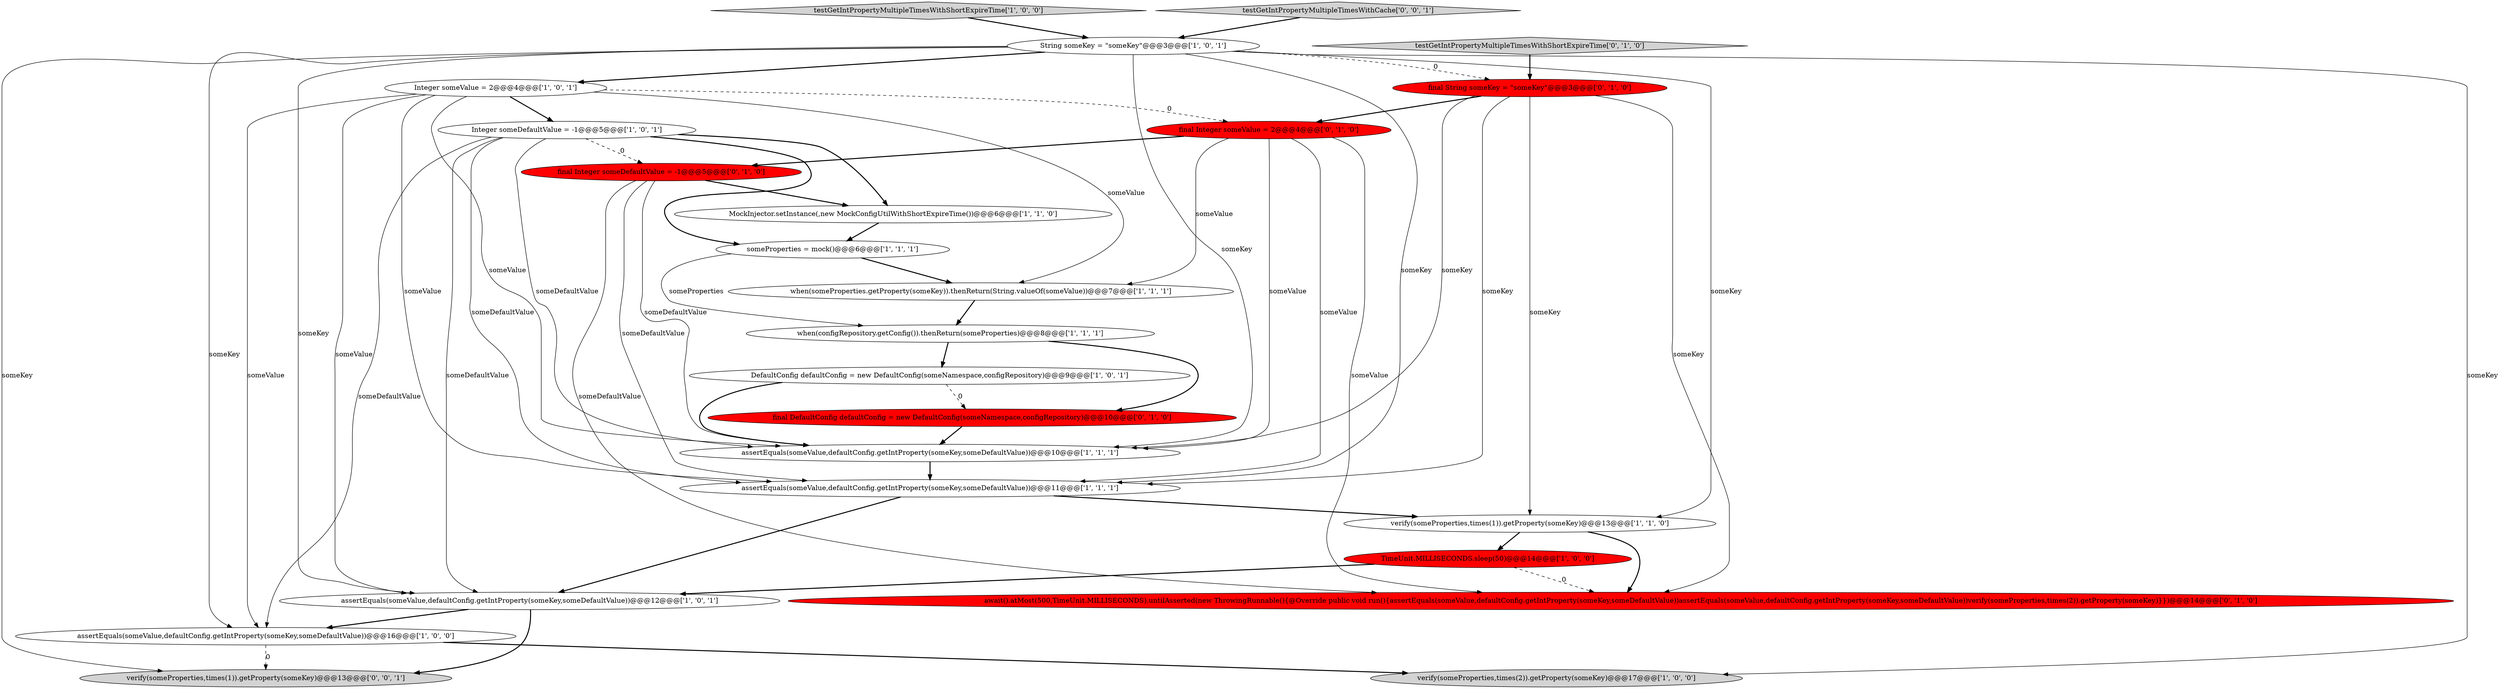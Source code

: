 digraph {
7 [style = filled, label = "when(someProperties.getProperty(someKey)).thenReturn(String.valueOf(someValue))@@@7@@@['1', '1', '1']", fillcolor = white, shape = ellipse image = "AAA0AAABBB1BBB"];
0 [style = filled, label = "assertEquals(someValue,defaultConfig.getIntProperty(someKey,someDefaultValue))@@@16@@@['1', '0', '0']", fillcolor = white, shape = ellipse image = "AAA0AAABBB1BBB"];
22 [style = filled, label = "verify(someProperties,times(1)).getProperty(someKey)@@@13@@@['0', '0', '1']", fillcolor = lightgray, shape = ellipse image = "AAA0AAABBB3BBB"];
17 [style = filled, label = "final DefaultConfig defaultConfig = new DefaultConfig(someNamespace,configRepository)@@@10@@@['0', '1', '0']", fillcolor = red, shape = ellipse image = "AAA1AAABBB2BBB"];
21 [style = filled, label = "await().atMost(500,TimeUnit.MILLISECONDS).untilAsserted(new ThrowingRunnable(){@Override public void run(){assertEquals(someValue,defaultConfig.getIntProperty(someKey,someDefaultValue))assertEquals(someValue,defaultConfig.getIntProperty(someKey,someDefaultValue))verify(someProperties,times(2)).getProperty(someKey)}})@@@14@@@['0', '1', '0']", fillcolor = red, shape = ellipse image = "AAA1AAABBB2BBB"];
16 [style = filled, label = "final Integer someDefaultValue = -1@@@5@@@['0', '1', '0']", fillcolor = red, shape = ellipse image = "AAA1AAABBB2BBB"];
9 [style = filled, label = "DefaultConfig defaultConfig = new DefaultConfig(someNamespace,configRepository)@@@9@@@['1', '0', '1']", fillcolor = white, shape = ellipse image = "AAA0AAABBB1BBB"];
20 [style = filled, label = "final Integer someValue = 2@@@4@@@['0', '1', '0']", fillcolor = red, shape = ellipse image = "AAA1AAABBB2BBB"];
11 [style = filled, label = "MockInjector.setInstance(,new MockConfigUtilWithShortExpireTime())@@@6@@@['1', '1', '0']", fillcolor = white, shape = ellipse image = "AAA0AAABBB1BBB"];
2 [style = filled, label = "Integer someValue = 2@@@4@@@['1', '0', '1']", fillcolor = white, shape = ellipse image = "AAA0AAABBB1BBB"];
5 [style = filled, label = "Integer someDefaultValue = -1@@@5@@@['1', '0', '1']", fillcolor = white, shape = ellipse image = "AAA0AAABBB1BBB"];
1 [style = filled, label = "verify(someProperties,times(2)).getProperty(someKey)@@@17@@@['1', '0', '0']", fillcolor = lightgray, shape = ellipse image = "AAA0AAABBB1BBB"];
4 [style = filled, label = "assertEquals(someValue,defaultConfig.getIntProperty(someKey,someDefaultValue))@@@12@@@['1', '0', '1']", fillcolor = white, shape = ellipse image = "AAA0AAABBB1BBB"];
6 [style = filled, label = "String someKey = \"someKey\"@@@3@@@['1', '0', '1']", fillcolor = white, shape = ellipse image = "AAA0AAABBB1BBB"];
15 [style = filled, label = "when(configRepository.getConfig()).thenReturn(someProperties)@@@8@@@['1', '1', '1']", fillcolor = white, shape = ellipse image = "AAA0AAABBB1BBB"];
19 [style = filled, label = "final String someKey = \"someKey\"@@@3@@@['0', '1', '0']", fillcolor = red, shape = ellipse image = "AAA1AAABBB2BBB"];
3 [style = filled, label = "testGetIntPropertyMultipleTimesWithShortExpireTime['1', '0', '0']", fillcolor = lightgray, shape = diamond image = "AAA0AAABBB1BBB"];
14 [style = filled, label = "verify(someProperties,times(1)).getProperty(someKey)@@@13@@@['1', '1', '0']", fillcolor = white, shape = ellipse image = "AAA0AAABBB1BBB"];
13 [style = filled, label = "assertEquals(someValue,defaultConfig.getIntProperty(someKey,someDefaultValue))@@@10@@@['1', '1', '1']", fillcolor = white, shape = ellipse image = "AAA0AAABBB1BBB"];
8 [style = filled, label = "TimeUnit.MILLISECONDS.sleep(50)@@@14@@@['1', '0', '0']", fillcolor = red, shape = ellipse image = "AAA1AAABBB1BBB"];
23 [style = filled, label = "testGetIntPropertyMultipleTimesWithCache['0', '0', '1']", fillcolor = lightgray, shape = diamond image = "AAA0AAABBB3BBB"];
10 [style = filled, label = "assertEquals(someValue,defaultConfig.getIntProperty(someKey,someDefaultValue))@@@11@@@['1', '1', '1']", fillcolor = white, shape = ellipse image = "AAA0AAABBB1BBB"];
12 [style = filled, label = "someProperties = mock()@@@6@@@['1', '1', '1']", fillcolor = white, shape = ellipse image = "AAA0AAABBB1BBB"];
18 [style = filled, label = "testGetIntPropertyMultipleTimesWithShortExpireTime['0', '1', '0']", fillcolor = lightgray, shape = diamond image = "AAA0AAABBB2BBB"];
13->10 [style = bold, label=""];
20->10 [style = solid, label="someValue"];
16->11 [style = bold, label=""];
2->20 [style = dashed, label="0"];
6->1 [style = solid, label="someKey"];
10->14 [style = bold, label=""];
19->20 [style = bold, label=""];
20->7 [style = solid, label="someValue"];
18->19 [style = bold, label=""];
2->0 [style = solid, label="someValue"];
19->10 [style = solid, label="someKey"];
20->13 [style = solid, label="someValue"];
3->6 [style = bold, label=""];
5->13 [style = solid, label="someDefaultValue"];
11->12 [style = bold, label=""];
2->13 [style = solid, label="someValue"];
5->4 [style = solid, label="someDefaultValue"];
16->21 [style = solid, label="someDefaultValue"];
8->21 [style = dashed, label="0"];
16->13 [style = solid, label="someDefaultValue"];
6->14 [style = solid, label="someKey"];
20->21 [style = solid, label="someValue"];
6->0 [style = solid, label="someKey"];
0->22 [style = dashed, label="0"];
12->7 [style = bold, label=""];
4->0 [style = bold, label=""];
6->13 [style = solid, label="someKey"];
6->2 [style = bold, label=""];
12->15 [style = solid, label="someProperties"];
5->16 [style = dashed, label="0"];
15->17 [style = bold, label=""];
16->10 [style = solid, label="someDefaultValue"];
20->16 [style = bold, label=""];
2->10 [style = solid, label="someValue"];
5->12 [style = bold, label=""];
15->9 [style = bold, label=""];
0->1 [style = bold, label=""];
23->6 [style = bold, label=""];
9->17 [style = dashed, label="0"];
6->19 [style = dashed, label="0"];
10->4 [style = bold, label=""];
6->4 [style = solid, label="someKey"];
7->15 [style = bold, label=""];
5->11 [style = bold, label=""];
14->8 [style = bold, label=""];
17->13 [style = bold, label=""];
19->14 [style = solid, label="someKey"];
8->4 [style = bold, label=""];
6->10 [style = solid, label="someKey"];
6->22 [style = solid, label="someKey"];
2->4 [style = solid, label="someValue"];
5->0 [style = solid, label="someDefaultValue"];
4->22 [style = bold, label=""];
14->21 [style = bold, label=""];
2->7 [style = solid, label="someValue"];
19->13 [style = solid, label="someKey"];
2->5 [style = bold, label=""];
9->13 [style = bold, label=""];
19->21 [style = solid, label="someKey"];
5->10 [style = solid, label="someDefaultValue"];
}
